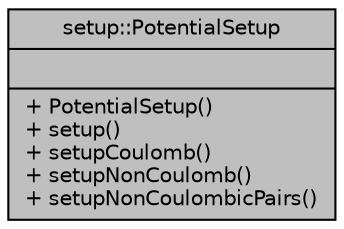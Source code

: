 digraph "setup::PotentialSetup"
{
 // LATEX_PDF_SIZE
  edge [fontname="Helvetica",fontsize="10",labelfontname="Helvetica",labelfontsize="10"];
  node [fontname="Helvetica",fontsize="10",shape=record];
  Node1 [label="{setup::PotentialSetup\n||+ PotentialSetup()\l+ setup()\l+ setupCoulomb()\l+ setupNonCoulomb()\l+ setupNonCoulombicPairs()\l}",height=0.2,width=0.4,color="black", fillcolor="grey75", style="filled", fontcolor="black",tooltip="Setup potential."];
}
